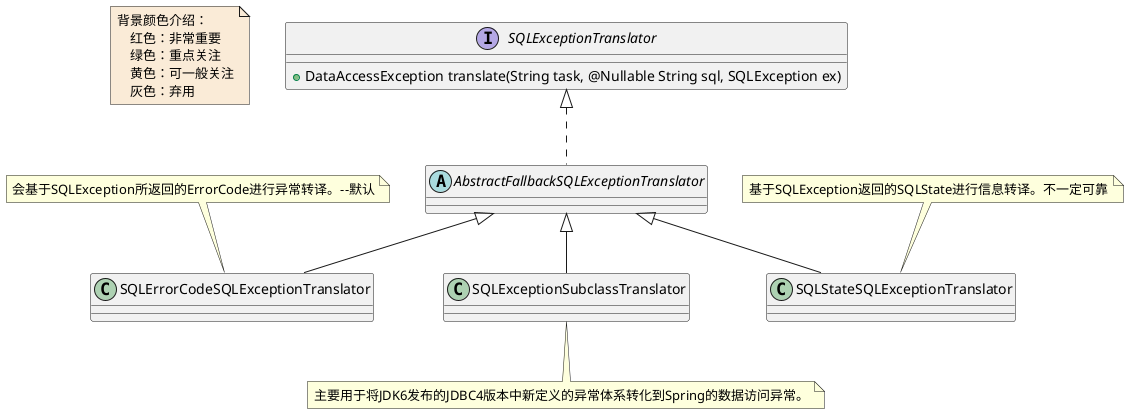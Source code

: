 @startuml

note  as N1 #FAEBD7
    背景颜色介绍：
        红色：非常重要
        绿色：重点关注
        黄色：可一般关注
        灰色：弃用
end note

interface SQLExceptionTranslator
SQLExceptionTranslator : +DataAccessException translate(String task, @Nullable String sql, SQLException ex)
abstract class AbstractFallbackSQLExceptionTranslator
class SQLErrorCodeSQLExceptionTranslator
note top : 会基于SQLException所返回的ErrorCode进行异常转译。--默认
class SQLExceptionSubclassTranslator
note bottom : 主要用于将JDK6发布的JDBC4版本中新定义的异常体系转化到Spring的数据访问异常。
class SQLStateSQLExceptionTranslator
note top : 基于SQLException返回的SQLState进行信息转译。不一定可靠


SQLExceptionTranslator <|.. AbstractFallbackSQLExceptionTranslator

AbstractFallbackSQLExceptionTranslator <|-- SQLErrorCodeSQLExceptionTranslator
AbstractFallbackSQLExceptionTranslator <|-- SQLExceptionSubclassTranslator
AbstractFallbackSQLExceptionTranslator <|-- SQLStateSQLExceptionTranslator

@enduml